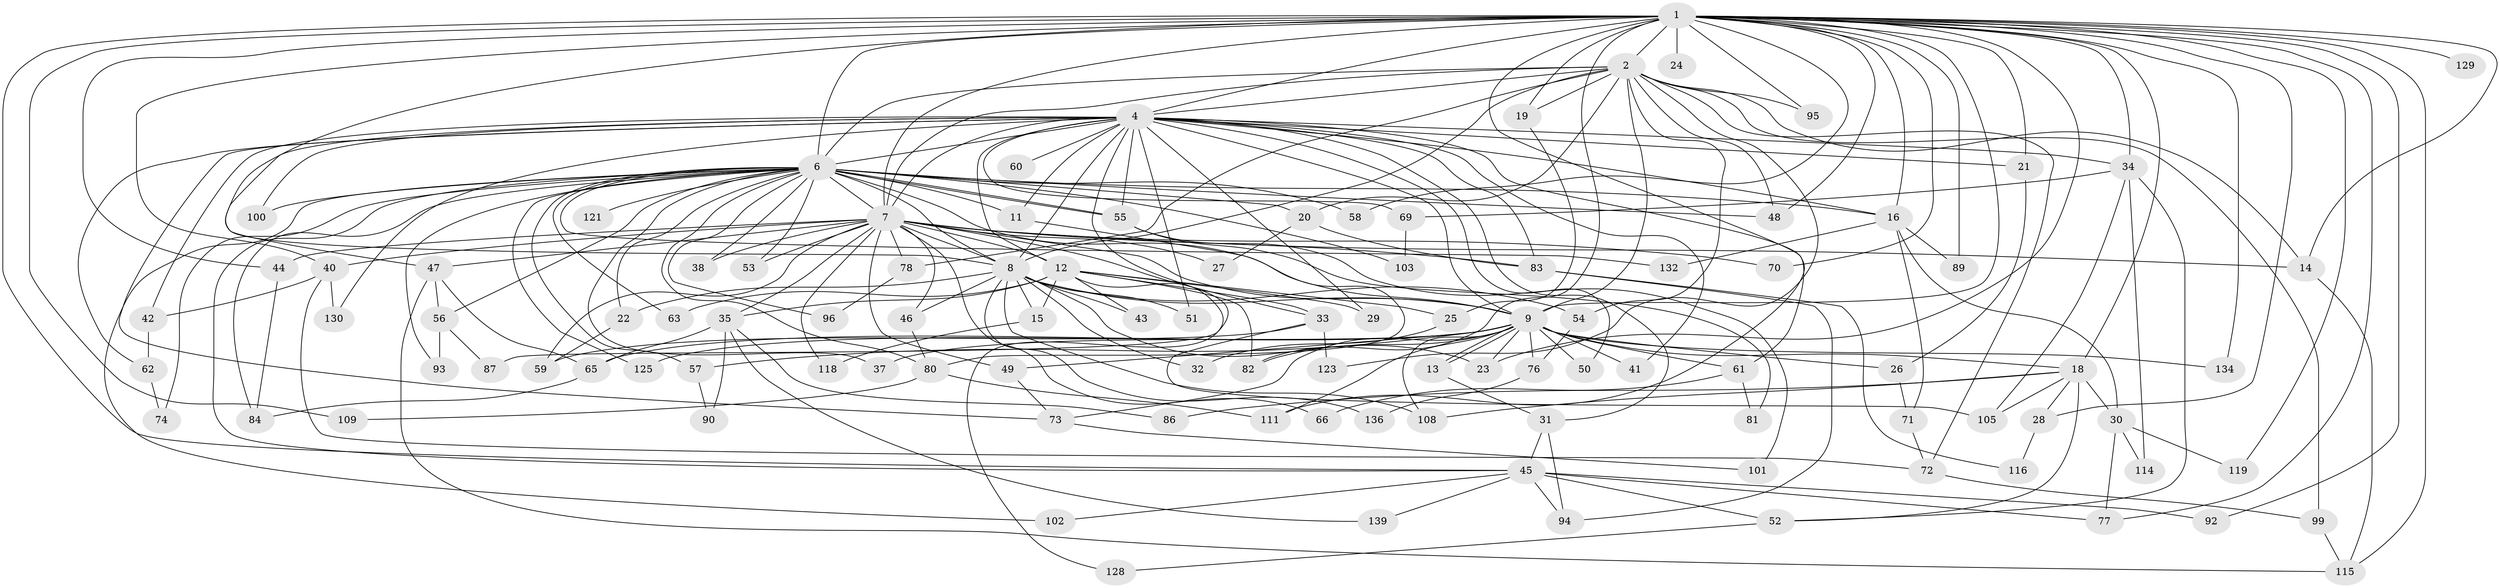 // original degree distribution, {23: 0.014285714285714285, 20: 0.014285714285714285, 19: 0.007142857142857143, 25: 0.007142857142857143, 24: 0.007142857142857143, 28: 0.007142857142857143, 27: 0.007142857142857143, 22: 0.007142857142857143, 3: 0.2642857142857143, 8: 0.007142857142857143, 4: 0.08571428571428572, 7: 0.014285714285714285, 6: 0.02857142857142857, 10: 0.007142857142857143, 2: 0.4785714285714286, 5: 0.04285714285714286}
// Generated by graph-tools (version 1.1) at 2025/41/03/06/25 10:41:35]
// undirected, 106 vertices, 237 edges
graph export_dot {
graph [start="1"]
  node [color=gray90,style=filled];
  1 [super="+3"];
  2 [super="+110"];
  4 [super="+5"];
  6 [super="+10"];
  7 [super="+91"];
  8 [super="+117"];
  9 [super="+107"];
  11;
  12 [super="+17"];
  13;
  14 [super="+138"];
  15;
  16 [super="+36"];
  18 [super="+135"];
  19;
  20;
  21;
  22 [super="+85"];
  23 [super="+39"];
  24;
  25;
  26;
  27;
  28;
  29;
  30;
  31;
  32;
  33;
  34 [super="+126"];
  35 [super="+79"];
  37;
  38;
  40;
  41;
  42;
  43;
  44;
  45 [super="+68"];
  46;
  47 [super="+140"];
  48 [super="+75"];
  49;
  50;
  51;
  52 [super="+98"];
  53;
  54;
  55 [super="+131"];
  56;
  57;
  58;
  59 [super="+64"];
  60;
  61;
  62;
  63 [super="+97"];
  65 [super="+67"];
  66;
  69;
  70;
  71 [super="+133"];
  72;
  73 [super="+122"];
  74;
  76;
  77 [super="+88"];
  78;
  80 [super="+113"];
  81;
  82;
  83 [super="+104"];
  84 [super="+106"];
  86;
  87;
  89;
  90;
  92;
  93;
  94 [super="+124"];
  95;
  96;
  99 [super="+127"];
  100;
  101;
  102;
  103;
  105 [super="+112"];
  108;
  109;
  111 [super="+137"];
  114;
  115 [super="+120"];
  116;
  118;
  119;
  121;
  123;
  125;
  128;
  129;
  130;
  132;
  134;
  136;
  139;
  1 -- 2 [weight=2];
  1 -- 4 [weight=4];
  1 -- 6 [weight=4];
  1 -- 7 [weight=2];
  1 -- 8 [weight=2];
  1 -- 9 [weight=2];
  1 -- 14;
  1 -- 18;
  1 -- 19;
  1 -- 23;
  1 -- 24 [weight=2];
  1 -- 28;
  1 -- 40;
  1 -- 70;
  1 -- 82;
  1 -- 89;
  1 -- 92;
  1 -- 109;
  1 -- 119;
  1 -- 129;
  1 -- 134;
  1 -- 77;
  1 -- 21;
  1 -- 95;
  1 -- 34;
  1 -- 44;
  1 -- 45;
  1 -- 111;
  1 -- 58;
  1 -- 115;
  1 -- 16;
  1 -- 48;
  2 -- 4 [weight=3];
  2 -- 6 [weight=2];
  2 -- 7;
  2 -- 8;
  2 -- 9;
  2 -- 19;
  2 -- 20;
  2 -- 48;
  2 -- 54;
  2 -- 72;
  2 -- 78;
  2 -- 95;
  2 -- 99;
  2 -- 123;
  2 -- 14;
  4 -- 6 [weight=4];
  4 -- 7 [weight=2];
  4 -- 8 [weight=2];
  4 -- 9 [weight=2];
  4 -- 12 [weight=2];
  4 -- 42;
  4 -- 51;
  4 -- 73;
  4 -- 87;
  4 -- 100;
  4 -- 130;
  4 -- 11;
  4 -- 69;
  4 -- 16;
  4 -- 21;
  4 -- 29;
  4 -- 31;
  4 -- 34 [weight=2];
  4 -- 41;
  4 -- 47;
  4 -- 50;
  4 -- 60;
  4 -- 61;
  4 -- 62;
  4 -- 55;
  4 -- 83;
  6 -- 7 [weight=2];
  6 -- 8 [weight=2];
  6 -- 9 [weight=2];
  6 -- 11;
  6 -- 16;
  6 -- 22;
  6 -- 48;
  6 -- 55;
  6 -- 55;
  6 -- 56;
  6 -- 57;
  6 -- 63 [weight=2];
  6 -- 74;
  6 -- 93;
  6 -- 103;
  6 -- 121 [weight=2];
  6 -- 132;
  6 -- 20;
  6 -- 84;
  6 -- 96;
  6 -- 100;
  6 -- 37;
  6 -- 38;
  6 -- 102;
  6 -- 45;
  6 -- 53;
  6 -- 58;
  6 -- 125;
  6 -- 80;
  7 -- 8 [weight=2];
  7 -- 9;
  7 -- 12;
  7 -- 14;
  7 -- 27;
  7 -- 33;
  7 -- 35;
  7 -- 38;
  7 -- 40;
  7 -- 44;
  7 -- 46;
  7 -- 47 [weight=2];
  7 -- 49;
  7 -- 53;
  7 -- 66;
  7 -- 70;
  7 -- 78;
  7 -- 83;
  7 -- 59;
  7 -- 118;
  8 -- 9;
  8 -- 15;
  8 -- 22 [weight=2];
  8 -- 23;
  8 -- 32;
  8 -- 43;
  8 -- 46;
  8 -- 51;
  8 -- 54;
  8 -- 108;
  8 -- 136;
  9 -- 13;
  9 -- 13;
  9 -- 18;
  9 -- 26;
  9 -- 37;
  9 -- 41;
  9 -- 49;
  9 -- 50;
  9 -- 57;
  9 -- 61;
  9 -- 65;
  9 -- 76;
  9 -- 108;
  9 -- 125;
  9 -- 134;
  9 -- 82;
  9 -- 111;
  9 -- 23;
  9 -- 73;
  11 -- 80;
  12 -- 15;
  12 -- 25;
  12 -- 33;
  12 -- 82;
  12 -- 128;
  12 -- 35;
  12 -- 43;
  12 -- 29;
  12 -- 63;
  13 -- 31;
  14 -- 115;
  15 -- 118;
  16 -- 30;
  16 -- 71;
  16 -- 89;
  16 -- 132;
  18 -- 28;
  18 -- 30;
  18 -- 52;
  18 -- 86;
  18 -- 105;
  18 -- 108;
  19 -- 25;
  20 -- 27;
  20 -- 83;
  21 -- 26;
  22 -- 59;
  25 -- 32;
  26 -- 71;
  28 -- 116;
  30 -- 114;
  30 -- 119;
  30 -- 77;
  31 -- 45;
  31 -- 94;
  33 -- 59;
  33 -- 105;
  33 -- 123;
  34 -- 52;
  34 -- 69;
  34 -- 114;
  34 -- 105;
  35 -- 65 [weight=2];
  35 -- 86;
  35 -- 139;
  35 -- 90;
  40 -- 42;
  40 -- 72;
  40 -- 130;
  42 -- 62;
  44 -- 84;
  45 -- 102;
  45 -- 139;
  45 -- 77;
  45 -- 92;
  45 -- 94;
  45 -- 52;
  46 -- 80;
  47 -- 56;
  47 -- 115;
  47 -- 65;
  49 -- 73;
  52 -- 128;
  54 -- 76;
  55 -- 81;
  55 -- 101;
  56 -- 87;
  56 -- 93;
  57 -- 90;
  61 -- 66;
  61 -- 81;
  62 -- 74;
  65 -- 84;
  69 -- 103;
  71 -- 72;
  72 -- 99;
  73 -- 101;
  76 -- 136;
  78 -- 96;
  80 -- 109;
  80 -- 111;
  83 -- 94;
  83 -- 116;
  99 -- 115;
}

